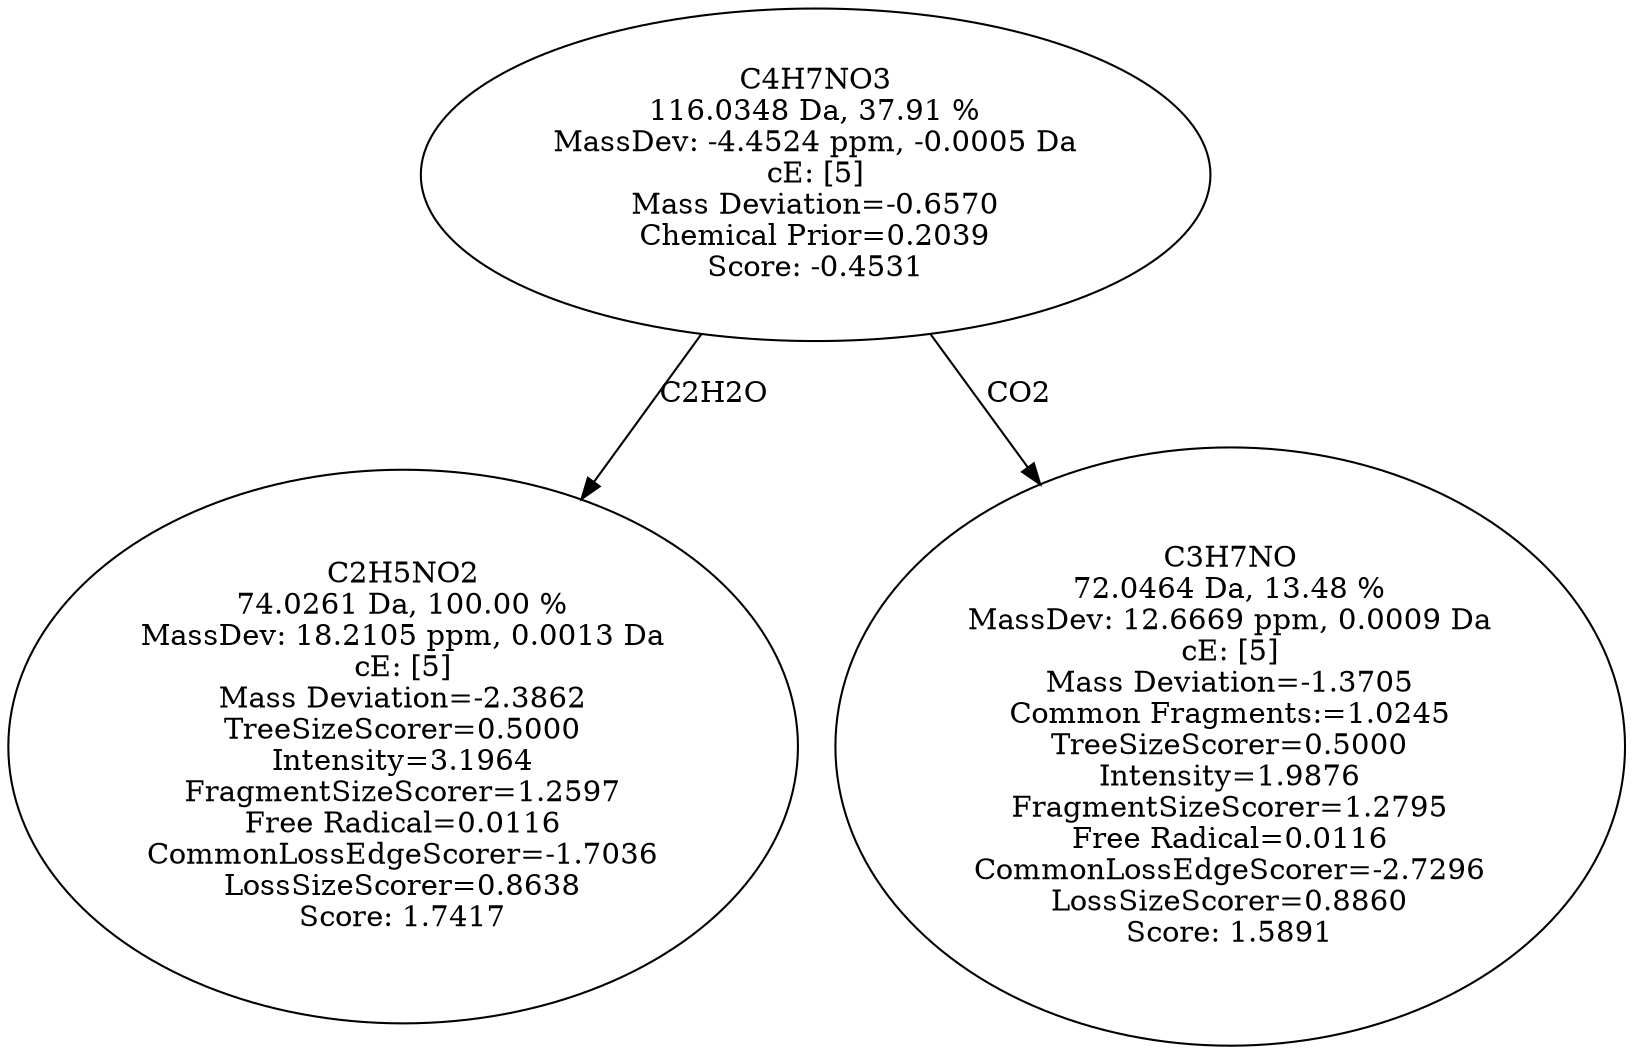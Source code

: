 strict digraph {
v1 [label="C2H5NO2\n74.0261 Da, 100.00 %\nMassDev: 18.2105 ppm, 0.0013 Da\ncE: [5]\nMass Deviation=-2.3862\nTreeSizeScorer=0.5000\nIntensity=3.1964\nFragmentSizeScorer=1.2597\nFree Radical=0.0116\nCommonLossEdgeScorer=-1.7036\nLossSizeScorer=0.8638\nScore: 1.7417"];
v2 [label="C3H7NO\n72.0464 Da, 13.48 %\nMassDev: 12.6669 ppm, 0.0009 Da\ncE: [5]\nMass Deviation=-1.3705\nCommon Fragments:=1.0245\nTreeSizeScorer=0.5000\nIntensity=1.9876\nFragmentSizeScorer=1.2795\nFree Radical=0.0116\nCommonLossEdgeScorer=-2.7296\nLossSizeScorer=0.8860\nScore: 1.5891"];
v3 [label="C4H7NO3\n116.0348 Da, 37.91 %\nMassDev: -4.4524 ppm, -0.0005 Da\ncE: [5]\nMass Deviation=-0.6570\nChemical Prior=0.2039\nScore: -0.4531"];
v3 -> v1 [label="C2H2O"];
v3 -> v2 [label="CO2"];
}